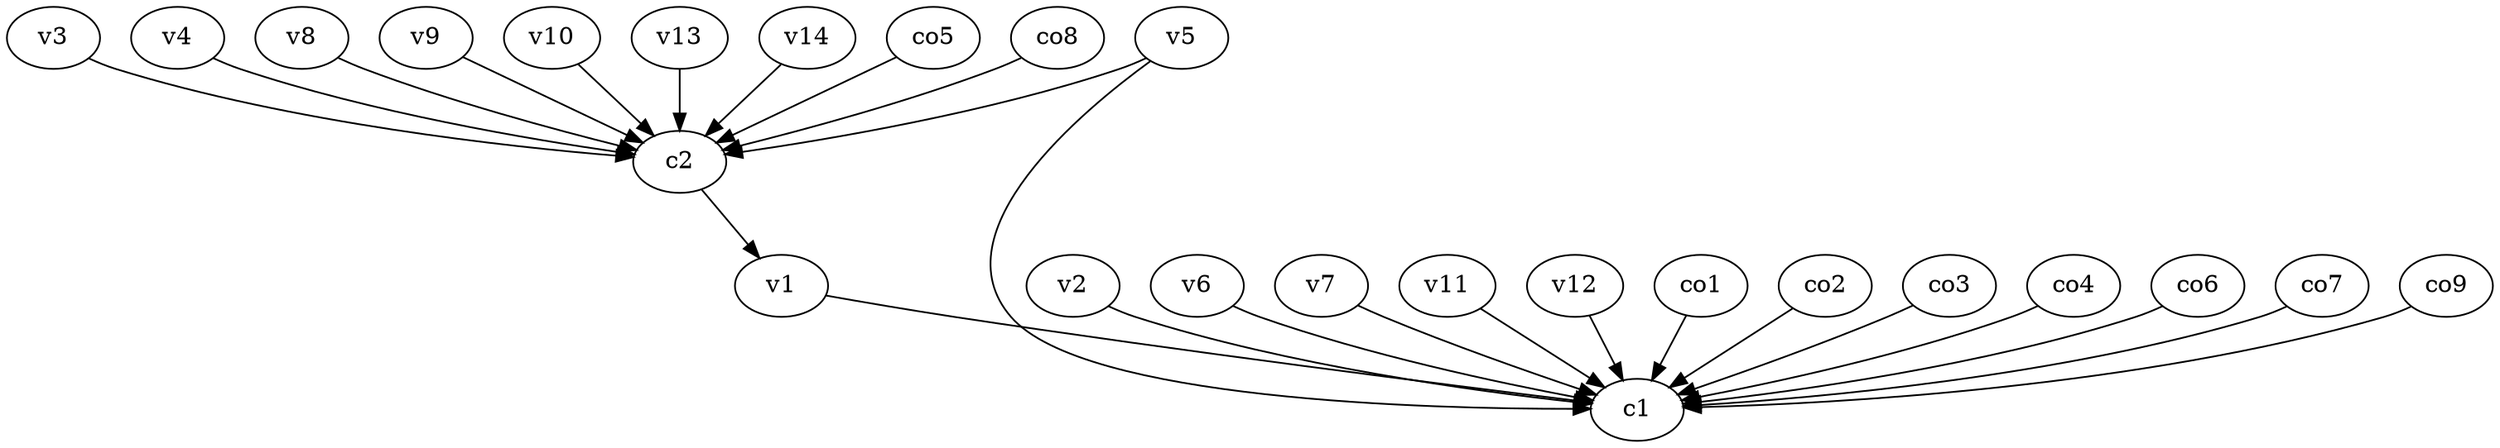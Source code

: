 strict digraph  {
c1;
c2;
v1;
v2;
v3;
v4;
v5;
v6;
v7;
v8;
v9;
v10;
v11;
v12;
v13;
v14;
co1;
co2;
co3;
co4;
co5;
co6;
co7;
co8;
co9;
c2 -> v1  [weight=1];
v1 -> c1  [weight=1];
v2 -> c1  [weight=1];
v3 -> c2  [weight=1];
v4 -> c2  [weight=1];
v5 -> c2  [weight=1];
v5 -> c1  [weight=1];
v6 -> c1  [weight=1];
v7 -> c1  [weight=1];
v8 -> c2  [weight=1];
v9 -> c2  [weight=1];
v10 -> c2  [weight=1];
v11 -> c1  [weight=1];
v12 -> c1  [weight=1];
v13 -> c2  [weight=1];
v14 -> c2  [weight=1];
co1 -> c1  [weight=1];
co2 -> c1  [weight=1];
co3 -> c1  [weight=1];
co4 -> c1  [weight=1];
co5 -> c2  [weight=1];
co6 -> c1  [weight=1];
co7 -> c1  [weight=1];
co8 -> c2  [weight=1];
co9 -> c1  [weight=1];
}
